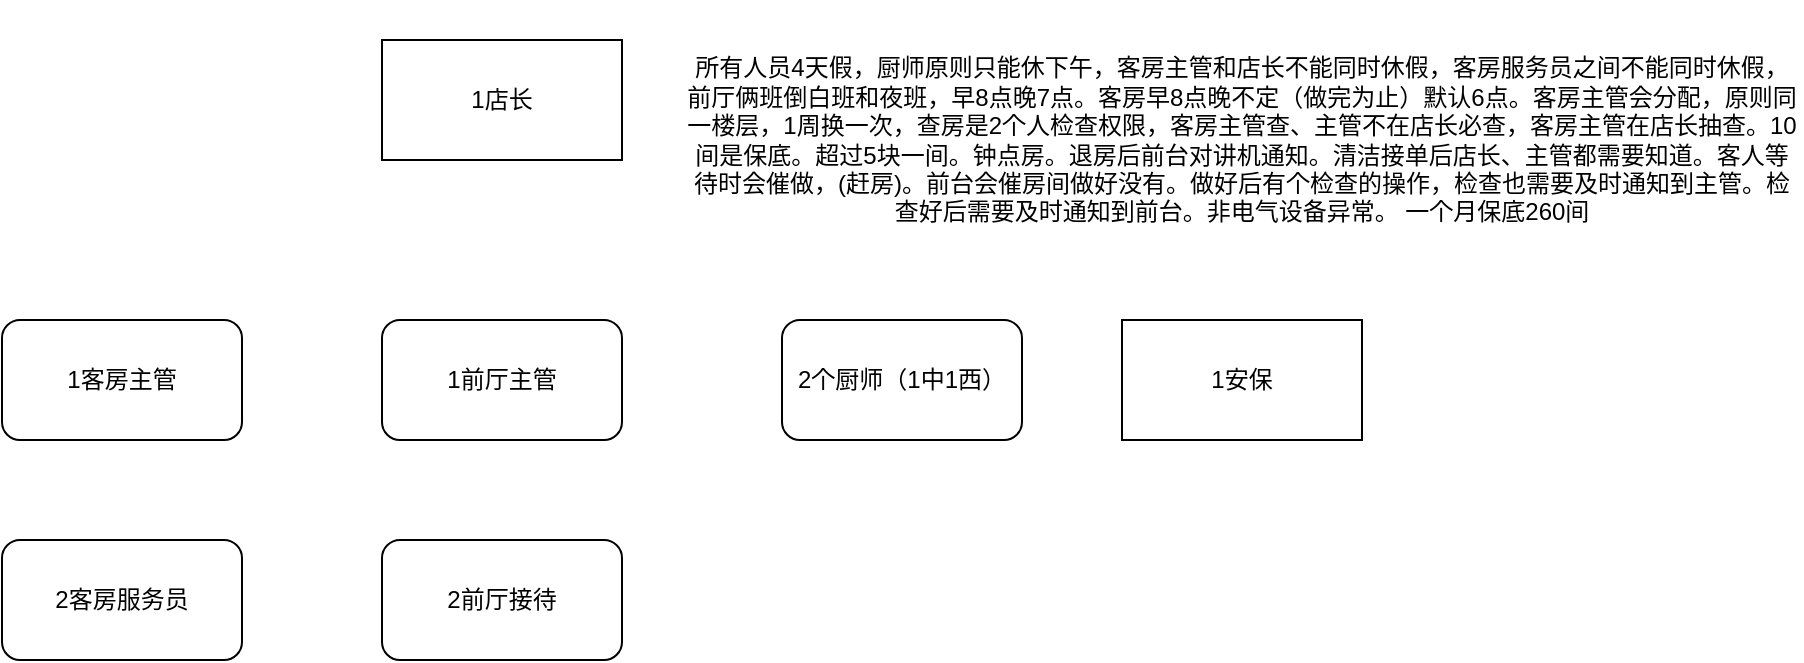 <mxfile version="24.0.7" type="github">
  <diagram name="第 1 页" id="nli2a0px7a5wHF4IWzWp">
    <mxGraphModel dx="794" dy="454" grid="1" gridSize="10" guides="1" tooltips="1" connect="1" arrows="1" fold="1" page="1" pageScale="1" pageWidth="827" pageHeight="1169" math="0" shadow="0">
      <root>
        <mxCell id="0" />
        <mxCell id="1" parent="0" />
        <mxCell id="gSZpst11bAa-ROfK7w65-1" value="1店长" style="rounded=0;whiteSpace=wrap;html=1;" vertex="1" parent="1">
          <mxGeometry x="400" y="50" width="120" height="60" as="geometry" />
        </mxCell>
        <mxCell id="gSZpst11bAa-ROfK7w65-2" value="2客房服务员" style="rounded=1;whiteSpace=wrap;html=1;" vertex="1" parent="1">
          <mxGeometry x="210" y="300" width="120" height="60" as="geometry" />
        </mxCell>
        <mxCell id="gSZpst11bAa-ROfK7w65-3" value="1客房主管" style="rounded=1;whiteSpace=wrap;html=1;" vertex="1" parent="1">
          <mxGeometry x="210" y="190" width="120" height="60" as="geometry" />
        </mxCell>
        <mxCell id="gSZpst11bAa-ROfK7w65-4" value="1前厅主管" style="rounded=1;whiteSpace=wrap;html=1;" vertex="1" parent="1">
          <mxGeometry x="400" y="190" width="120" height="60" as="geometry" />
        </mxCell>
        <mxCell id="gSZpst11bAa-ROfK7w65-5" value="2前厅接待" style="rounded=1;whiteSpace=wrap;html=1;" vertex="1" parent="1">
          <mxGeometry x="400" y="300" width="120" height="60" as="geometry" />
        </mxCell>
        <mxCell id="gSZpst11bAa-ROfK7w65-6" value="2个厨师（1中1西）" style="rounded=1;whiteSpace=wrap;html=1;" vertex="1" parent="1">
          <mxGeometry x="600" y="190" width="120" height="60" as="geometry" />
        </mxCell>
        <mxCell id="gSZpst11bAa-ROfK7w65-7" value="1安保" style="rounded=0;whiteSpace=wrap;html=1;" vertex="1" parent="1">
          <mxGeometry x="770" y="190" width="120" height="60" as="geometry" />
        </mxCell>
        <mxCell id="gSZpst11bAa-ROfK7w65-8" value="所有人员4天假，厨师原则只能休下午，客房主管和店长不能同时休假，客房服务员之间不能同时休假，前厅俩班倒白班和夜班，早8点晚7点。客房早8点晚不定（做完为止）默认6点。客房主管会分配，原则同一楼层，1周换一次，查房是2个人检查权限，客房主管查、主管不在店长必查，客房主管在店长抽查。10间是保底。超过5块一间。钟点房。退房后前台对讲机通知。清洁接单后店长、主管都需要知道。客人等待时会催做，(赶房)。前台会催房间做好没有。做好后有个检查的操作，检查也需要及时通知到主管。检查好后需要及时通知到前台。非电气设备异常。 一个月保底260间" style="text;html=1;align=center;verticalAlign=middle;whiteSpace=wrap;rounded=0;" vertex="1" parent="1">
          <mxGeometry x="550" y="30" width="560" height="140" as="geometry" />
        </mxCell>
      </root>
    </mxGraphModel>
  </diagram>
</mxfile>
